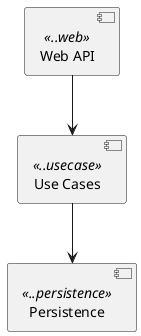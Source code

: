 @startuml
component "Web API" <<..web>> as web
component "Use Cases" <<..usecase>> as usecase
component "Persistence" <<..persistence>> as persistence

web --> usecase
usecase --> persistence

@enduml
